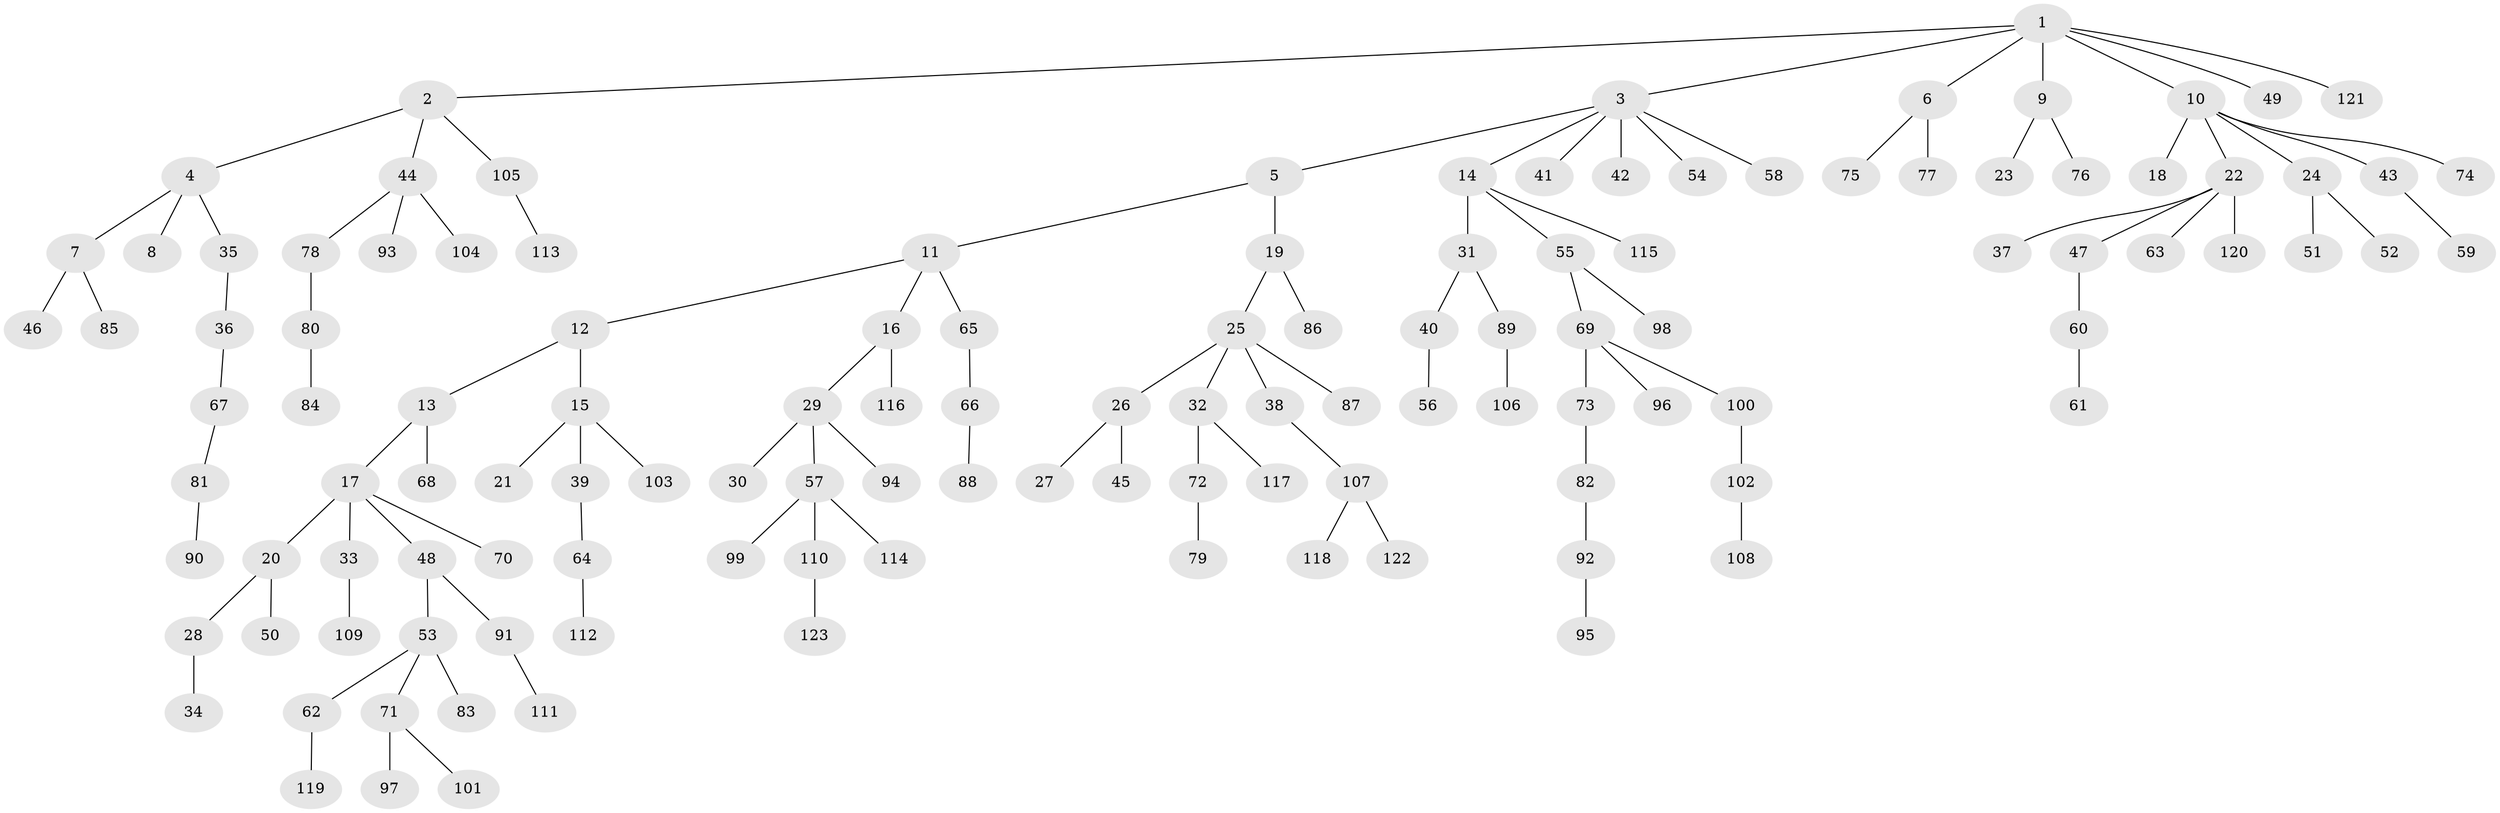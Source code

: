 // coarse degree distribution, {1: 0.8888888888888888, 2: 0.05555555555555555, 4: 0.027777777777777776, 30: 0.027777777777777776}
// Generated by graph-tools (version 1.1) at 2025/56/03/04/25 21:56:51]
// undirected, 123 vertices, 122 edges
graph export_dot {
graph [start="1"]
  node [color=gray90,style=filled];
  1;
  2;
  3;
  4;
  5;
  6;
  7;
  8;
  9;
  10;
  11;
  12;
  13;
  14;
  15;
  16;
  17;
  18;
  19;
  20;
  21;
  22;
  23;
  24;
  25;
  26;
  27;
  28;
  29;
  30;
  31;
  32;
  33;
  34;
  35;
  36;
  37;
  38;
  39;
  40;
  41;
  42;
  43;
  44;
  45;
  46;
  47;
  48;
  49;
  50;
  51;
  52;
  53;
  54;
  55;
  56;
  57;
  58;
  59;
  60;
  61;
  62;
  63;
  64;
  65;
  66;
  67;
  68;
  69;
  70;
  71;
  72;
  73;
  74;
  75;
  76;
  77;
  78;
  79;
  80;
  81;
  82;
  83;
  84;
  85;
  86;
  87;
  88;
  89;
  90;
  91;
  92;
  93;
  94;
  95;
  96;
  97;
  98;
  99;
  100;
  101;
  102;
  103;
  104;
  105;
  106;
  107;
  108;
  109;
  110;
  111;
  112;
  113;
  114;
  115;
  116;
  117;
  118;
  119;
  120;
  121;
  122;
  123;
  1 -- 2;
  1 -- 3;
  1 -- 6;
  1 -- 9;
  1 -- 10;
  1 -- 49;
  1 -- 121;
  2 -- 4;
  2 -- 44;
  2 -- 105;
  3 -- 5;
  3 -- 14;
  3 -- 41;
  3 -- 42;
  3 -- 54;
  3 -- 58;
  4 -- 7;
  4 -- 8;
  4 -- 35;
  5 -- 11;
  5 -- 19;
  6 -- 75;
  6 -- 77;
  7 -- 46;
  7 -- 85;
  9 -- 23;
  9 -- 76;
  10 -- 18;
  10 -- 22;
  10 -- 24;
  10 -- 43;
  10 -- 74;
  11 -- 12;
  11 -- 16;
  11 -- 65;
  12 -- 13;
  12 -- 15;
  13 -- 17;
  13 -- 68;
  14 -- 31;
  14 -- 55;
  14 -- 115;
  15 -- 21;
  15 -- 39;
  15 -- 103;
  16 -- 29;
  16 -- 116;
  17 -- 20;
  17 -- 33;
  17 -- 48;
  17 -- 70;
  19 -- 25;
  19 -- 86;
  20 -- 28;
  20 -- 50;
  22 -- 37;
  22 -- 47;
  22 -- 63;
  22 -- 120;
  24 -- 51;
  24 -- 52;
  25 -- 26;
  25 -- 32;
  25 -- 38;
  25 -- 87;
  26 -- 27;
  26 -- 45;
  28 -- 34;
  29 -- 30;
  29 -- 57;
  29 -- 94;
  31 -- 40;
  31 -- 89;
  32 -- 72;
  32 -- 117;
  33 -- 109;
  35 -- 36;
  36 -- 67;
  38 -- 107;
  39 -- 64;
  40 -- 56;
  43 -- 59;
  44 -- 78;
  44 -- 93;
  44 -- 104;
  47 -- 60;
  48 -- 53;
  48 -- 91;
  53 -- 62;
  53 -- 71;
  53 -- 83;
  55 -- 69;
  55 -- 98;
  57 -- 99;
  57 -- 110;
  57 -- 114;
  60 -- 61;
  62 -- 119;
  64 -- 112;
  65 -- 66;
  66 -- 88;
  67 -- 81;
  69 -- 73;
  69 -- 96;
  69 -- 100;
  71 -- 97;
  71 -- 101;
  72 -- 79;
  73 -- 82;
  78 -- 80;
  80 -- 84;
  81 -- 90;
  82 -- 92;
  89 -- 106;
  91 -- 111;
  92 -- 95;
  100 -- 102;
  102 -- 108;
  105 -- 113;
  107 -- 118;
  107 -- 122;
  110 -- 123;
}
